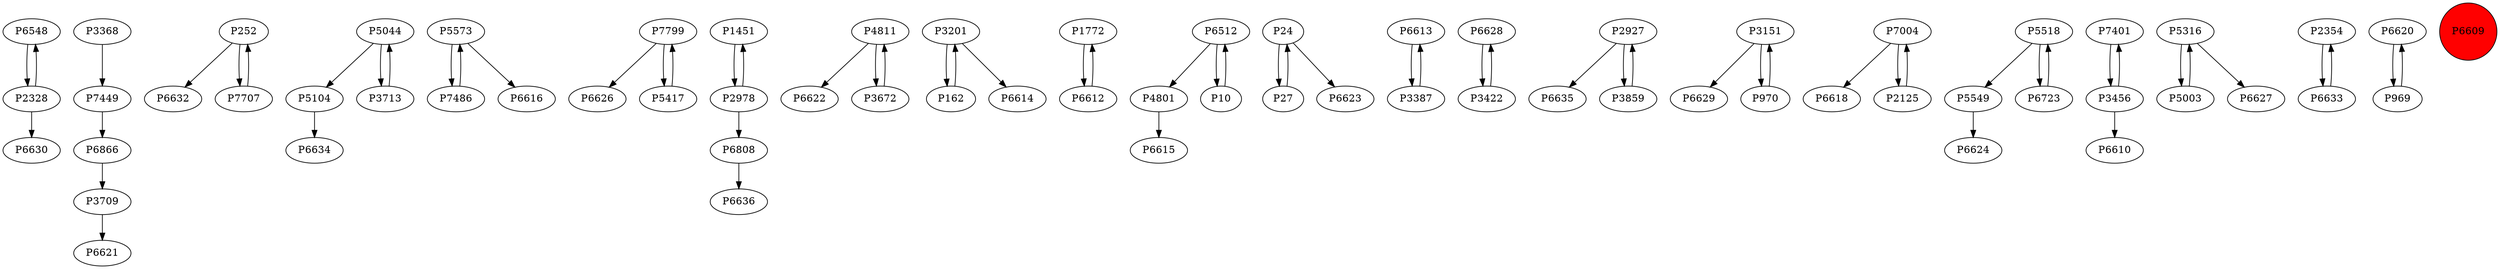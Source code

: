 digraph {
	P6548 -> P2328
	P6866 -> P3709
	P252 -> P6632
	P5044 -> P5104
	P7449 -> P6866
	P5573 -> P7486
	P7799 -> P6626
	P1451 -> P2978
	P4811 -> P6622
	P3201 -> P162
	P1772 -> P6612
	P4801 -> P6615
	P24 -> P27
	P6512 -> P10
	P4811 -> P3672
	P3713 -> P5044
	P6613 -> P3387
	P6628 -> P3422
	P10 -> P6512
	P162 -> P3201
	P7799 -> P5417
	P2328 -> P6630
	P2927 -> P6635
	P3151 -> P6629
	P5044 -> P3713
	P7004 -> P6618
	P3201 -> P6614
	P3672 -> P4811
	P5549 -> P6624
	P7401 -> P3456
	P7004 -> P2125
	P6612 -> P1772
	P7486 -> P5573
	P5316 -> P5003
	P24 -> P6623
	P5003 -> P5316
	P3368 -> P7449
	P5518 -> P6723
	P3456 -> P6610
	P5518 -> P5549
	P5316 -> P6627
	P2354 -> P6633
	P2328 -> P6548
	P27 -> P24
	P6633 -> P2354
	P6723 -> P5518
	P3709 -> P6621
	P2978 -> P1451
	P2125 -> P7004
	P6620 -> P969
	P5104 -> P6634
	P3859 -> P2927
	P969 -> P6620
	P3422 -> P6628
	P252 -> P7707
	P970 -> P3151
	P5417 -> P7799
	P6512 -> P4801
	P3456 -> P7401
	P3387 -> P6613
	P6808 -> P6636
	P5573 -> P6616
	P7707 -> P252
	P2978 -> P6808
	P3151 -> P970
	P2927 -> P3859
	P6609 [shape=circle]
	P6609 [style=filled]
	P6609 [fillcolor=red]
}
